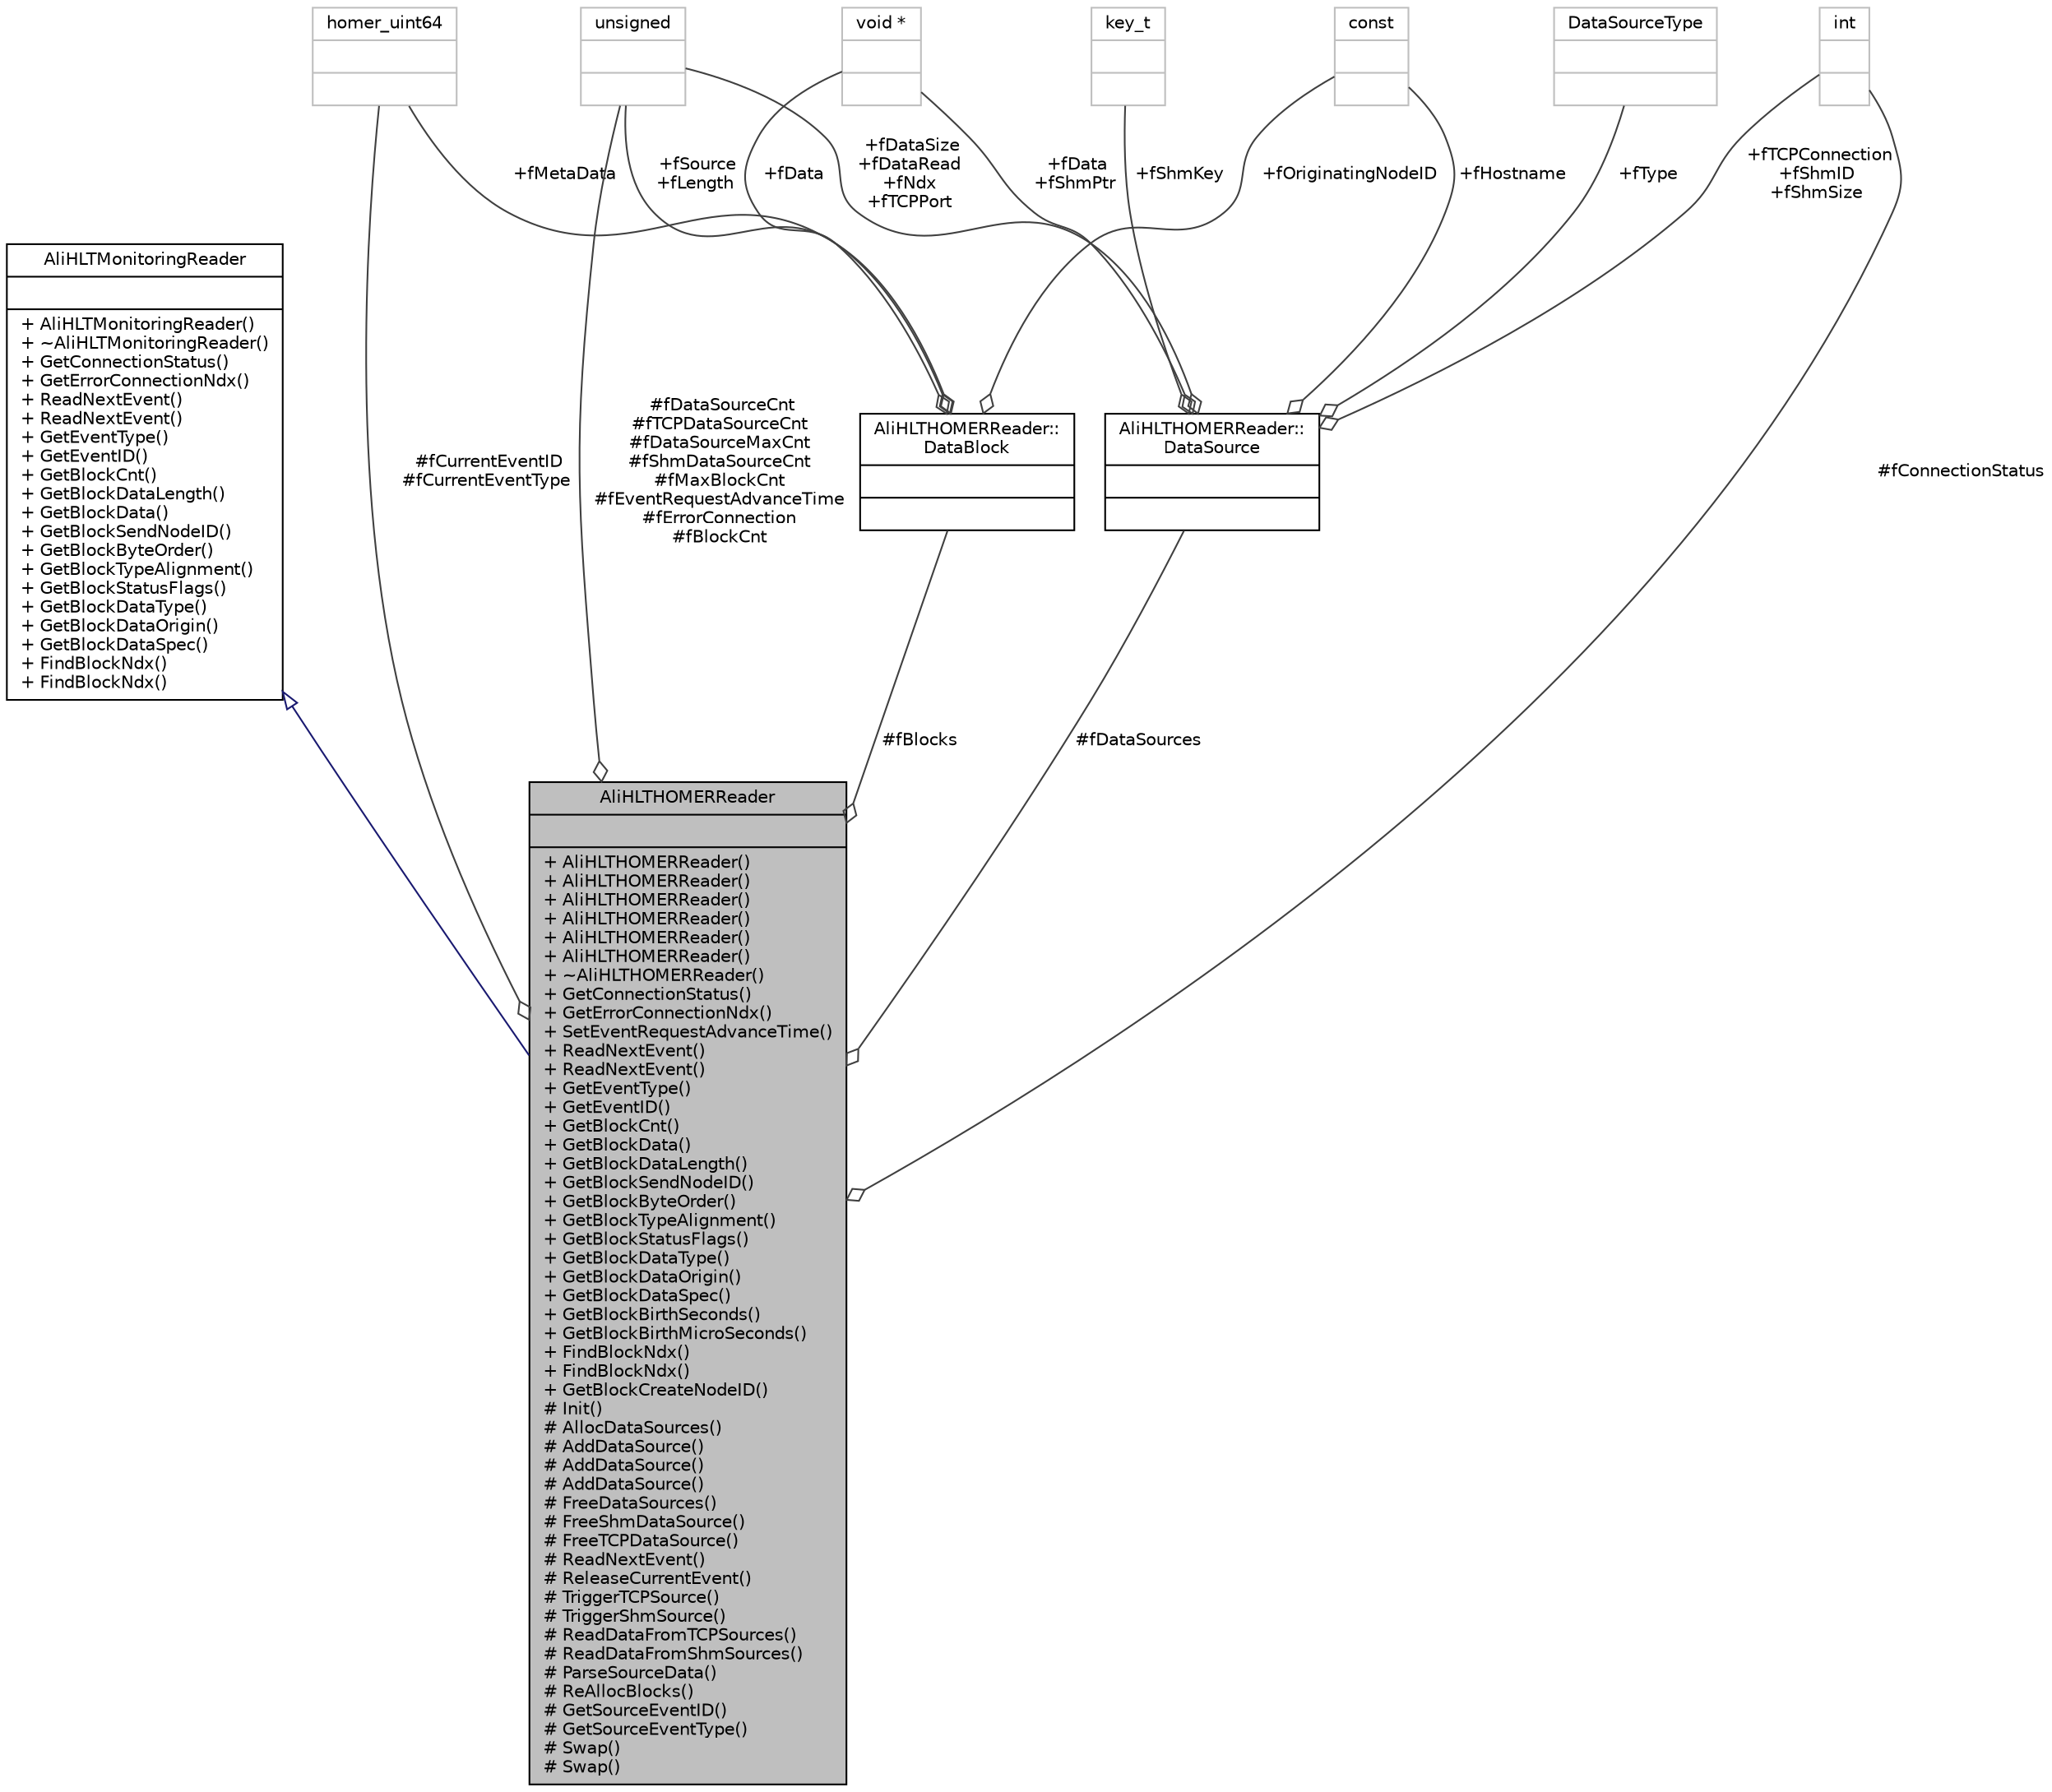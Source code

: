 digraph "AliHLTHOMERReader"
{
 // INTERACTIVE_SVG=YES
  bgcolor="transparent";
  edge [fontname="Helvetica",fontsize="10",labelfontname="Helvetica",labelfontsize="10"];
  node [fontname="Helvetica",fontsize="10",shape=record];
  Node1 [label="{AliHLTHOMERReader\n||+ AliHLTHOMERReader()\l+ AliHLTHOMERReader()\l+ AliHLTHOMERReader()\l+ AliHLTHOMERReader()\l+ AliHLTHOMERReader()\l+ AliHLTHOMERReader()\l+ ~AliHLTHOMERReader()\l+ GetConnectionStatus()\l+ GetErrorConnectionNdx()\l+ SetEventRequestAdvanceTime()\l+ ReadNextEvent()\l+ ReadNextEvent()\l+ GetEventType()\l+ GetEventID()\l+ GetBlockCnt()\l+ GetBlockData()\l+ GetBlockDataLength()\l+ GetBlockSendNodeID()\l+ GetBlockByteOrder()\l+ GetBlockTypeAlignment()\l+ GetBlockStatusFlags()\l+ GetBlockDataType()\l+ GetBlockDataOrigin()\l+ GetBlockDataSpec()\l+ GetBlockBirthSeconds()\l+ GetBlockBirthMicroSeconds()\l+ FindBlockNdx()\l+ FindBlockNdx()\l+ GetBlockCreateNodeID()\l# Init()\l# AllocDataSources()\l# AddDataSource()\l# AddDataSource()\l# AddDataSource()\l# FreeDataSources()\l# FreeShmDataSource()\l# FreeTCPDataSource()\l# ReadNextEvent()\l# ReleaseCurrentEvent()\l# TriggerTCPSource()\l# TriggerShmSource()\l# ReadDataFromTCPSources()\l# ReadDataFromShmSources()\l# ParseSourceData()\l# ReAllocBlocks()\l# GetSourceEventID()\l# GetSourceEventType()\l# Swap()\l# Swap()\l}",height=0.2,width=0.4,color="black", fillcolor="grey75", style="filled", fontcolor="black"];
  Node2 -> Node1 [dir="back",color="midnightblue",fontsize="10",style="solid",arrowtail="onormal",fontname="Helvetica"];
  Node2 [label="{AliHLTMonitoringReader\n||+ AliHLTMonitoringReader()\l+ ~AliHLTMonitoringReader()\l+ GetConnectionStatus()\l+ GetErrorConnectionNdx()\l+ ReadNextEvent()\l+ ReadNextEvent()\l+ GetEventType()\l+ GetEventID()\l+ GetBlockCnt()\l+ GetBlockDataLength()\l+ GetBlockData()\l+ GetBlockSendNodeID()\l+ GetBlockByteOrder()\l+ GetBlockTypeAlignment()\l+ GetBlockStatusFlags()\l+ GetBlockDataType()\l+ GetBlockDataOrigin()\l+ GetBlockDataSpec()\l+ FindBlockNdx()\l+ FindBlockNdx()\l}",height=0.2,width=0.4,color="black",URL="$db/daf/classAliHLTMonitoringReader.html"];
  Node3 -> Node1 [color="grey25",fontsize="10",style="solid",label=" #fBlocks" ,arrowhead="odiamond",fontname="Helvetica"];
  Node3 [label="{AliHLTHOMERReader::\lDataBlock\n||}",height=0.2,width=0.4,color="black",URL="$da/d00/structAliHLTHOMERReader_1_1DataBlock.html"];
  Node4 -> Node3 [color="grey25",fontsize="10",style="solid",label=" +fOriginatingNodeID" ,arrowhead="odiamond",fontname="Helvetica"];
  Node4 [label="{const\n||}",height=0.2,width=0.4,color="grey75"];
  Node5 -> Node3 [color="grey25",fontsize="10",style="solid",label=" +fMetaData" ,arrowhead="odiamond",fontname="Helvetica"];
  Node5 [label="{homer_uint64\n||}",height=0.2,width=0.4,color="grey75"];
  Node6 -> Node3 [color="grey25",fontsize="10",style="solid",label=" +fSource\n+fLength" ,arrowhead="odiamond",fontname="Helvetica"];
  Node6 [label="{unsigned\n||}",height=0.2,width=0.4,color="grey75"];
  Node7 -> Node3 [color="grey25",fontsize="10",style="solid",label=" +fData" ,arrowhead="odiamond",fontname="Helvetica"];
  Node7 [label="{void *\n||}",height=0.2,width=0.4,color="grey75"];
  Node8 -> Node1 [color="grey25",fontsize="10",style="solid",label=" #fConnectionStatus" ,arrowhead="odiamond",fontname="Helvetica"];
  Node8 [label="{int\n||}",height=0.2,width=0.4,color="grey75"];
  Node9 -> Node1 [color="grey25",fontsize="10",style="solid",label=" #fDataSources" ,arrowhead="odiamond",fontname="Helvetica"];
  Node9 [label="{AliHLTHOMERReader::\lDataSource\n||}",height=0.2,width=0.4,color="black",URL="$dc/d1c/structAliHLTHOMERReader_1_1DataSource.html"];
  Node8 -> Node9 [color="grey25",fontsize="10",style="solid",label=" +fTCPConnection\n+fShmID\n+fShmSize" ,arrowhead="odiamond",fontname="Helvetica"];
  Node10 -> Node9 [color="grey25",fontsize="10",style="solid",label=" +fShmKey" ,arrowhead="odiamond",fontname="Helvetica"];
  Node10 [label="{key_t\n||}",height=0.2,width=0.4,color="grey75"];
  Node4 -> Node9 [color="grey25",fontsize="10",style="solid",label=" +fHostname" ,arrowhead="odiamond",fontname="Helvetica"];
  Node6 -> Node9 [color="grey25",fontsize="10",style="solid",label=" +fDataSize\n+fDataRead\n+fNdx\n+fTCPPort" ,arrowhead="odiamond",fontname="Helvetica"];
  Node11 -> Node9 [color="grey25",fontsize="10",style="solid",label=" +fType" ,arrowhead="odiamond",fontname="Helvetica"];
  Node11 [label="{DataSourceType\n||}",height=0.2,width=0.4,color="grey75"];
  Node7 -> Node9 [color="grey25",fontsize="10",style="solid",label=" +fData\n+fShmPtr" ,arrowhead="odiamond",fontname="Helvetica"];
  Node6 -> Node1 [color="grey25",fontsize="10",style="solid",label=" #fDataSourceCnt\n#fTCPDataSourceCnt\n#fDataSourceMaxCnt\n#fShmDataSourceCnt\n#fMaxBlockCnt\n#fEventRequestAdvanceTime\n#fErrorConnection\n#fBlockCnt" ,arrowhead="odiamond",fontname="Helvetica"];
  Node5 -> Node1 [color="grey25",fontsize="10",style="solid",label=" #fCurrentEventID\n#fCurrentEventType" ,arrowhead="odiamond",fontname="Helvetica"];
}

